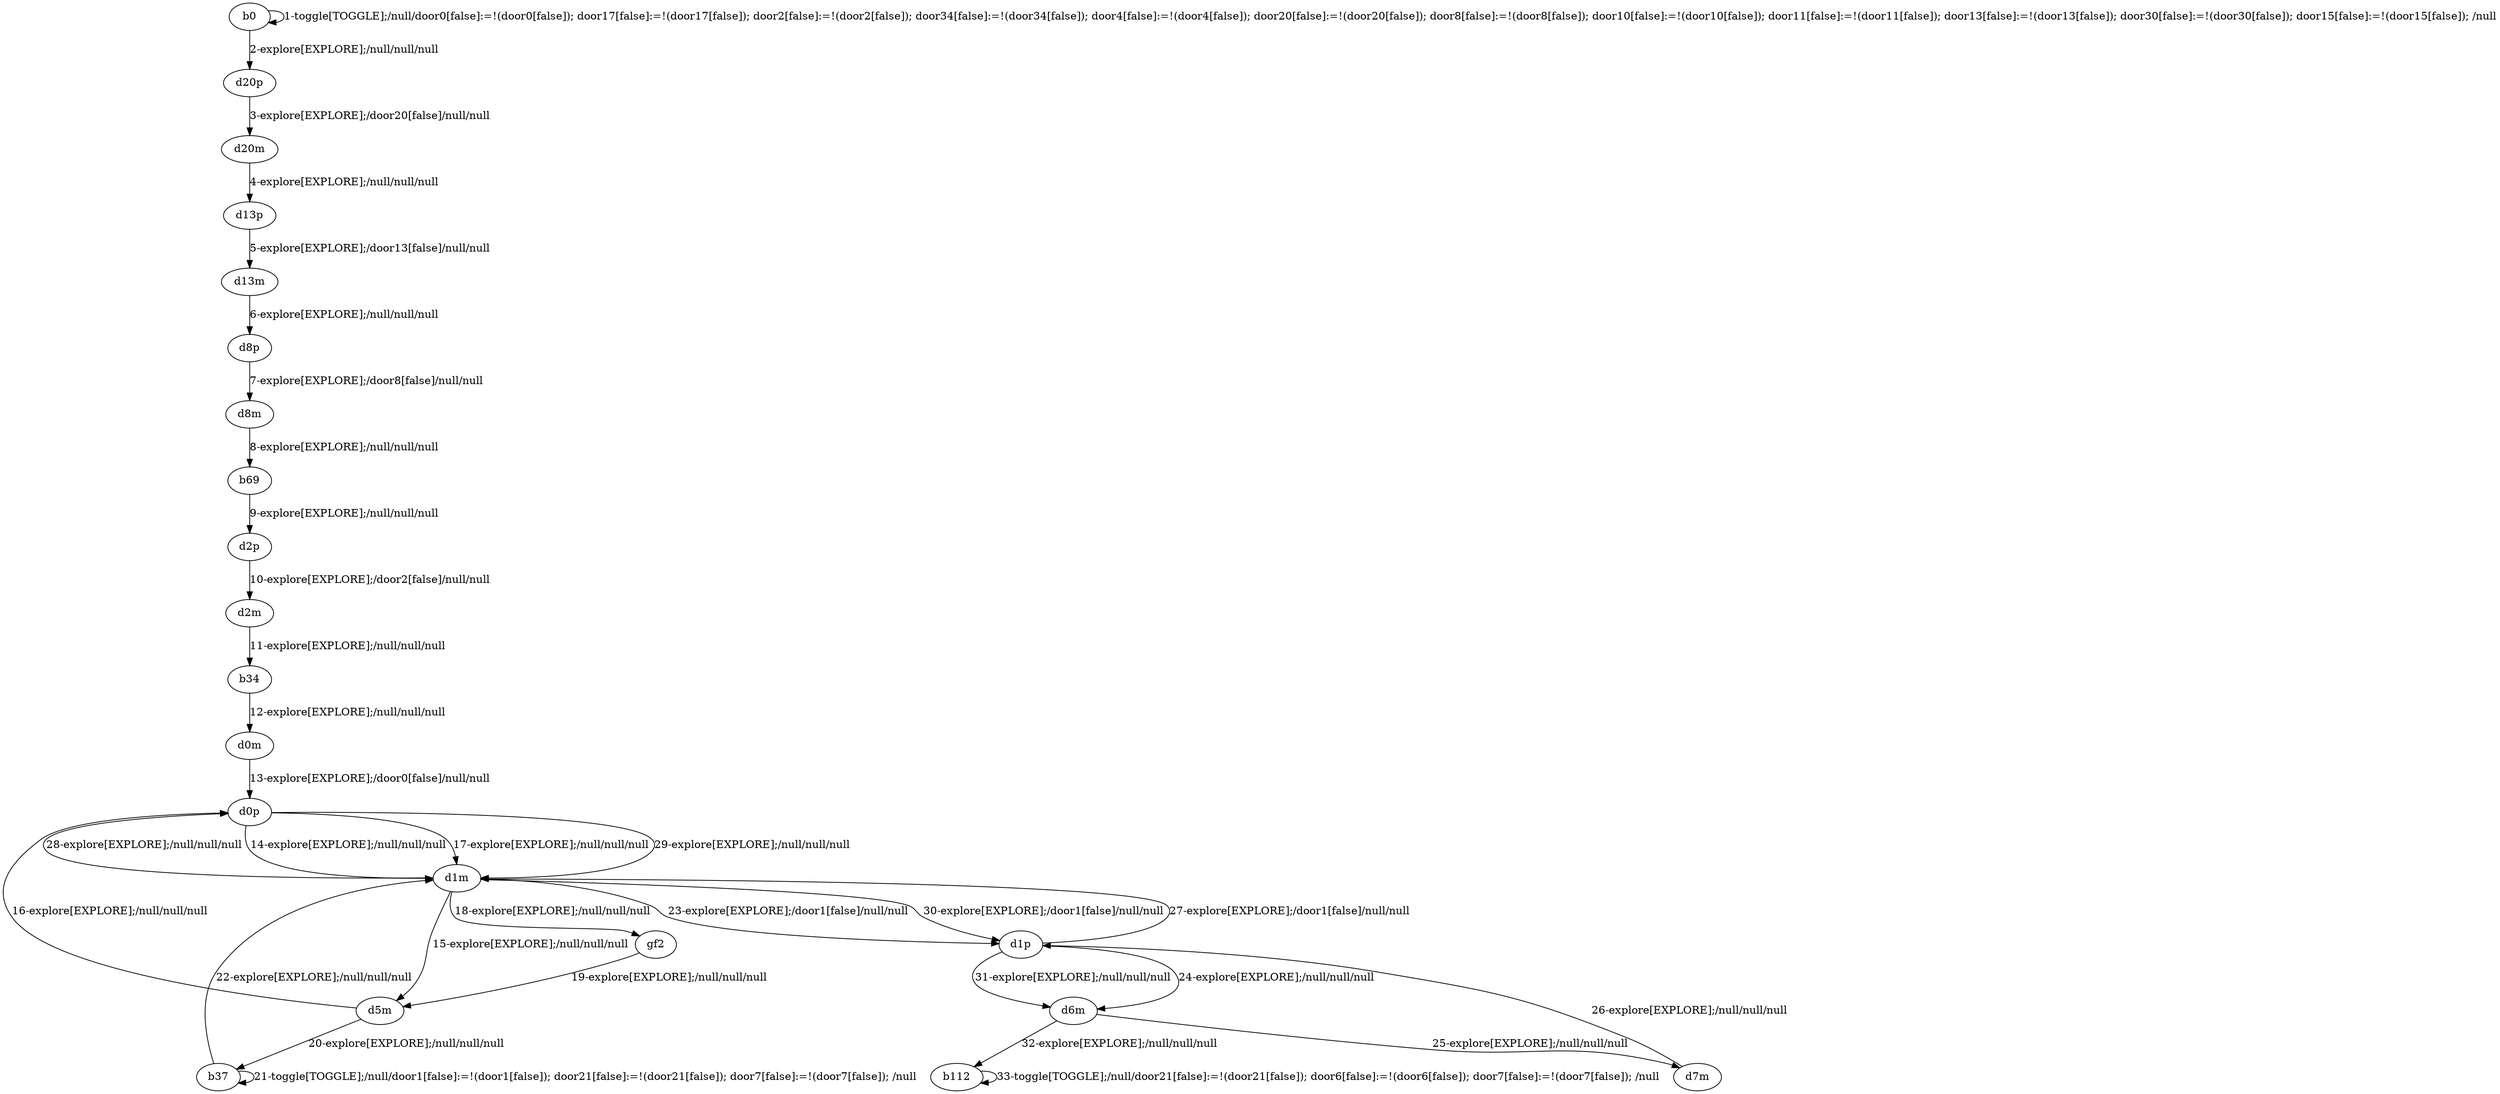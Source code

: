 # Total number of goals covered by this test: 2
# b112 --> b112
# d6m --> b112

digraph g {
"b0" -> "b0" [label = "1-toggle[TOGGLE];/null/door0[false]:=!(door0[false]); door17[false]:=!(door17[false]); door2[false]:=!(door2[false]); door34[false]:=!(door34[false]); door4[false]:=!(door4[false]); door20[false]:=!(door20[false]); door8[false]:=!(door8[false]); door10[false]:=!(door10[false]); door11[false]:=!(door11[false]); door13[false]:=!(door13[false]); door30[false]:=!(door30[false]); door15[false]:=!(door15[false]); /null"];
"b0" -> "d20p" [label = "2-explore[EXPLORE];/null/null/null"];
"d20p" -> "d20m" [label = "3-explore[EXPLORE];/door20[false]/null/null"];
"d20m" -> "d13p" [label = "4-explore[EXPLORE];/null/null/null"];
"d13p" -> "d13m" [label = "5-explore[EXPLORE];/door13[false]/null/null"];
"d13m" -> "d8p" [label = "6-explore[EXPLORE];/null/null/null"];
"d8p" -> "d8m" [label = "7-explore[EXPLORE];/door8[false]/null/null"];
"d8m" -> "b69" [label = "8-explore[EXPLORE];/null/null/null"];
"b69" -> "d2p" [label = "9-explore[EXPLORE];/null/null/null"];
"d2p" -> "d2m" [label = "10-explore[EXPLORE];/door2[false]/null/null"];
"d2m" -> "b34" [label = "11-explore[EXPLORE];/null/null/null"];
"b34" -> "d0m" [label = "12-explore[EXPLORE];/null/null/null"];
"d0m" -> "d0p" [label = "13-explore[EXPLORE];/door0[false]/null/null"];
"d0p" -> "d1m" [label = "14-explore[EXPLORE];/null/null/null"];
"d1m" -> "d5m" [label = "15-explore[EXPLORE];/null/null/null"];
"d5m" -> "d0p" [label = "16-explore[EXPLORE];/null/null/null"];
"d0p" -> "d1m" [label = "17-explore[EXPLORE];/null/null/null"];
"d1m" -> "gf2" [label = "18-explore[EXPLORE];/null/null/null"];
"gf2" -> "d5m" [label = "19-explore[EXPLORE];/null/null/null"];
"d5m" -> "b37" [label = "20-explore[EXPLORE];/null/null/null"];
"b37" -> "b37" [label = "21-toggle[TOGGLE];/null/door1[false]:=!(door1[false]); door21[false]:=!(door21[false]); door7[false]:=!(door7[false]); /null"];
"b37" -> "d1m" [label = "22-explore[EXPLORE];/null/null/null"];
"d1m" -> "d1p" [label = "23-explore[EXPLORE];/door1[false]/null/null"];
"d1p" -> "d6m" [label = "24-explore[EXPLORE];/null/null/null"];
"d6m" -> "d7m" [label = "25-explore[EXPLORE];/null/null/null"];
"d7m" -> "d1p" [label = "26-explore[EXPLORE];/null/null/null"];
"d1p" -> "d1m" [label = "27-explore[EXPLORE];/door1[false]/null/null"];
"d1m" -> "d0p" [label = "28-explore[EXPLORE];/null/null/null"];
"d0p" -> "d1m" [label = "29-explore[EXPLORE];/null/null/null"];
"d1m" -> "d1p" [label = "30-explore[EXPLORE];/door1[false]/null/null"];
"d1p" -> "d6m" [label = "31-explore[EXPLORE];/null/null/null"];
"d6m" -> "b112" [label = "32-explore[EXPLORE];/null/null/null"];
"b112" -> "b112" [label = "33-toggle[TOGGLE];/null/door21[false]:=!(door21[false]); door6[false]:=!(door6[false]); door7[false]:=!(door7[false]); /null"];
}
